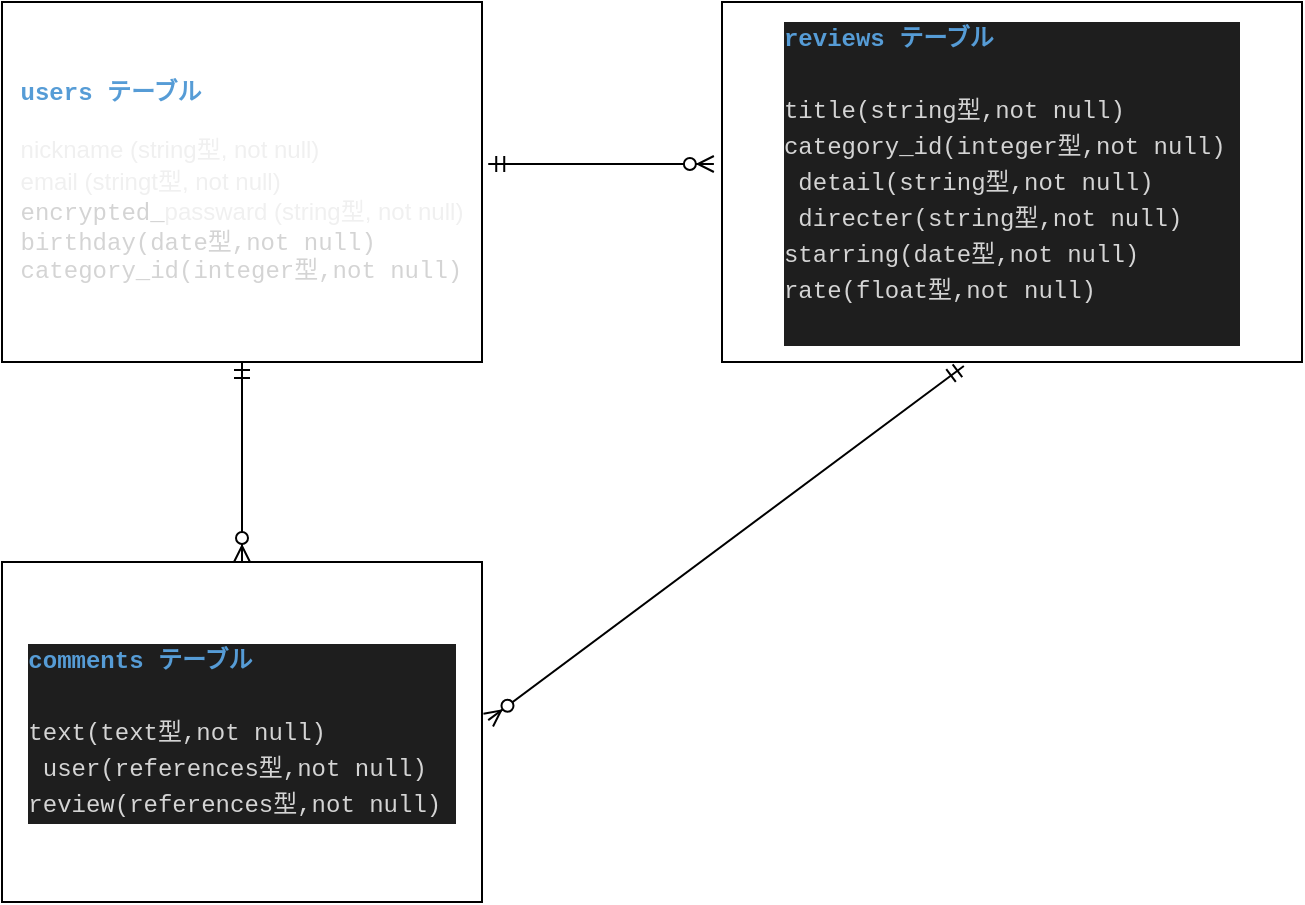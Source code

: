 <mxfile>
    <diagram id="qYkjsm5iegM23jOjNG3H" name="ページ1">
        <mxGraphModel dx="587" dy="520" grid="1" gridSize="10" guides="1" tooltips="1" connect="1" arrows="1" fold="1" page="1" pageScale="1" pageWidth="827" pageHeight="1169" math="0" shadow="0">
            <root>
                <mxCell id="0"/>
                <mxCell id="1" parent="0"/>
                <mxCell id="2" value="&lt;div style=&quot;color: rgb(212 , 212 , 212) ; font-family: &amp;#34;menlo&amp;#34; , &amp;#34;monaco&amp;#34; , &amp;#34;courier new&amp;#34; , monospace ; text-align: left&quot;&gt;&lt;span style=&quot;color: rgb(86 , 156 , 214) ; font-weight: bold&quot;&gt;users テーブル&lt;/span&gt;&lt;/div&gt;&lt;div style=&quot;color: rgb(212 , 212 , 212) ; font-family: &amp;#34;menlo&amp;#34; , &amp;#34;monaco&amp;#34; , &amp;#34;courier new&amp;#34; , monospace ; text-align: left&quot;&gt;&lt;span style=&quot;color: rgb(86 , 156 , 214) ; font-weight: bold&quot;&gt;&lt;br&gt;&lt;/span&gt;&lt;/div&gt;&lt;div style=&quot;color: rgb(212 , 212 , 212) ; font-family: &amp;#34;menlo&amp;#34; , &amp;#34;monaco&amp;#34; , &amp;#34;courier new&amp;#34; , monospace ; text-align: left&quot;&gt;&lt;span style=&quot;color: rgb(240 , 240 , 240) ; font-family: &amp;#34;helvetica&amp;#34;&quot;&gt;nickname (string型, not null)&lt;/span&gt;&lt;br style=&quot;color: rgb(240 , 240 , 240) ; font-family: &amp;#34;helvetica&amp;#34;&quot;&gt;&lt;span style=&quot;color: rgb(240 , 240 , 240) ; font-family: &amp;#34;helvetica&amp;#34;&quot;&gt;email (stringt型, not null)&lt;/span&gt;&lt;br style=&quot;color: rgb(240 , 240 , 240) ; font-family: &amp;#34;helvetica&amp;#34;&quot;&gt;encrypted_&lt;span style=&quot;color: rgb(240 , 240 , 240) ; font-family: &amp;#34;helvetica&amp;#34;&quot;&gt;passward (string型, not null)&lt;/span&gt;&lt;br&gt;&lt;/div&gt;&lt;div style=&quot;color: rgb(212 , 212 , 212) ; font-family: &amp;#34;menlo&amp;#34; , &amp;#34;monaco&amp;#34; , &amp;#34;courier new&amp;#34; , monospace ; text-align: left&quot;&gt;birthday(date型,not null)&amp;nbsp;&lt;/div&gt;&lt;div style=&quot;color: rgb(212 , 212 , 212) ; font-family: &amp;#34;menlo&amp;#34; , &amp;#34;monaco&amp;#34; , &amp;#34;courier new&amp;#34; , monospace ; text-align: left&quot;&gt;category_id(integer型,not null)&lt;/div&gt;" style="rounded=0;whiteSpace=wrap;html=1;" vertex="1" parent="1">
                    <mxGeometry x="40" y="40" width="240" height="180" as="geometry"/>
                </mxCell>
                <mxCell id="3" value="&lt;div style=&quot;text-align: left ; color: rgb(212 , 212 , 212) ; background-color: rgb(30 , 30 , 30) ; font-family: &amp;#34;menlo&amp;#34; , &amp;#34;monaco&amp;#34; , &amp;#34;courier new&amp;#34; , monospace ; line-height: 18px&quot;&gt;&lt;span style=&quot;color: rgb(86 , 156 , 214) ; font-weight: bold&quot;&gt;reviews テーブル&lt;/span&gt;&lt;/div&gt;&lt;div style=&quot;text-align: left ; color: rgb(212 , 212 , 212) ; background-color: rgb(30 , 30 , 30) ; font-family: &amp;#34;menlo&amp;#34; , &amp;#34;monaco&amp;#34; , &amp;#34;courier new&amp;#34; , monospace ; line-height: 18px&quot;&gt;&lt;span style=&quot;color: rgb(86 , 156 , 214) ; font-weight: bold&quot;&gt;&lt;br&gt;&lt;/span&gt;&lt;/div&gt;&lt;div style=&quot;text-align: left ; color: rgb(212 , 212 , 212) ; background-color: rgb(30 , 30 , 30) ; font-family: &amp;#34;menlo&amp;#34; , &amp;#34;monaco&amp;#34; , &amp;#34;courier new&amp;#34; , monospace ; line-height: 18px&quot;&gt;title(string型,not null)&amp;nbsp;&lt;/div&gt;&lt;div style=&quot;color: rgb(212 , 212 , 212) ; background-color: rgb(30 , 30 , 30) ; font-family: &amp;#34;menlo&amp;#34; , &amp;#34;monaco&amp;#34; , &amp;#34;courier new&amp;#34; , monospace ; line-height: 18px&quot;&gt;&lt;div style=&quot;line-height: 18px&quot;&gt;&lt;div style=&quot;text-align: left&quot;&gt;category_id(integer型,not null)&amp;nbsp;&lt;/div&gt;&lt;div style=&quot;text-align: left&quot;&gt;&amp;nbsp;detail(string型,not null)&amp;nbsp;&lt;/div&gt;&lt;div style=&quot;text-align: left&quot;&gt;&amp;nbsp;directer(string型,not null)&amp;nbsp;&lt;/div&gt;&lt;div style=&quot;text-align: left&quot;&gt;starring(date型,not null)&amp;nbsp;&lt;/div&gt;&lt;div style=&quot;text-align: left&quot;&gt;rate(float型,not null)&amp;nbsp;&lt;/div&gt;&lt;div&gt;&lt;br&gt;&lt;/div&gt;&lt;/div&gt;&lt;/div&gt;" style="rounded=0;whiteSpace=wrap;html=1;" vertex="1" parent="1">
                    <mxGeometry x="400" y="40" width="290" height="180" as="geometry"/>
                </mxCell>
                <mxCell id="5" value="&lt;div style=&quot;text-align: left ; color: rgb(212 , 212 , 212) ; background-color: rgb(30 , 30 , 30) ; font-family: &amp;#34;menlo&amp;#34; , &amp;#34;monaco&amp;#34; , &amp;#34;courier new&amp;#34; , monospace ; line-height: 18px&quot;&gt;&lt;span style=&quot;color: rgb(86 , 156 , 214) ; font-weight: bold&quot;&gt;comments テーブル&lt;/span&gt;&lt;/div&gt;&lt;div style=&quot;text-align: left ; color: rgb(212 , 212 , 212) ; background-color: rgb(30 , 30 , 30) ; font-family: &amp;#34;menlo&amp;#34; , &amp;#34;monaco&amp;#34; , &amp;#34;courier new&amp;#34; , monospace ; line-height: 18px&quot;&gt;&lt;span style=&quot;color: rgb(86 , 156 , 214) ; font-weight: bold&quot;&gt;&lt;br&gt;&lt;/span&gt;&lt;/div&gt;&lt;div style=&quot;text-align: left ; color: rgb(212 , 212 , 212) ; background-color: rgb(30 , 30 , 30) ; font-family: &amp;#34;menlo&amp;#34; , &amp;#34;monaco&amp;#34; , &amp;#34;courier new&amp;#34; , monospace ; line-height: 18px&quot;&gt;&lt;div style=&quot;line-height: 18px&quot;&gt;&lt;div&gt;text(text型,not null)&amp;nbsp;&lt;/div&gt;&lt;div&gt;&amp;nbsp;user(references型,not null)&lt;/div&gt;&lt;div&gt;review(references型,not null)&amp;nbsp;&lt;/div&gt;&lt;/div&gt;&lt;/div&gt;" style="rounded=0;whiteSpace=wrap;html=1;" vertex="1" parent="1">
                    <mxGeometry x="40" y="320" width="240" height="170" as="geometry"/>
                </mxCell>
                <mxCell id="6" value="" style="edgeStyle=entityRelationEdgeStyle;fontSize=12;html=1;endArrow=ERzeroToMany;startArrow=ERmandOne;exitX=1.013;exitY=0.45;exitDx=0;exitDy=0;exitPerimeter=0;entryX=-0.014;entryY=0.45;entryDx=0;entryDy=0;entryPerimeter=0;" edge="1" parent="1" source="2" target="3">
                    <mxGeometry width="100" height="100" relative="1" as="geometry">
                        <mxPoint x="260" y="350" as="sourcePoint"/>
                        <mxPoint x="360" y="250" as="targetPoint"/>
                    </mxGeometry>
                </mxCell>
                <mxCell id="7" value="" style="fontSize=12;html=1;endArrow=ERzeroToMany;startArrow=ERmandOne;exitX=0.5;exitY=1;exitDx=0;exitDy=0;entryX=0.5;entryY=0;entryDx=0;entryDy=0;" edge="1" parent="1" source="2" target="5">
                    <mxGeometry width="100" height="100" relative="1" as="geometry">
                        <mxPoint x="260" y="350" as="sourcePoint"/>
                        <mxPoint x="360" y="250" as="targetPoint"/>
                    </mxGeometry>
                </mxCell>
                <mxCell id="8" value="" style="fontSize=12;html=1;endArrow=ERzeroToMany;startArrow=ERmandOne;exitX=0.417;exitY=1.011;exitDx=0;exitDy=0;exitPerimeter=0;entryX=1.013;entryY=0.465;entryDx=0;entryDy=0;entryPerimeter=0;" edge="1" parent="1" source="3" target="5">
                    <mxGeometry width="100" height="100" relative="1" as="geometry">
                        <mxPoint x="260" y="350" as="sourcePoint"/>
                        <mxPoint x="360" y="250" as="targetPoint"/>
                    </mxGeometry>
                </mxCell>
            </root>
        </mxGraphModel>
    </diagram>
</mxfile>
